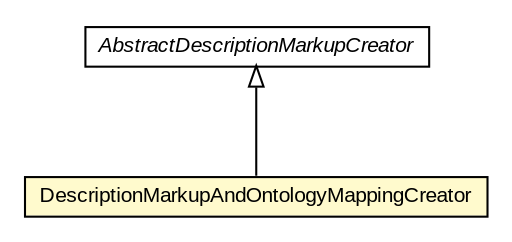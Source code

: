 #!/usr/local/bin/dot
#
# Class diagram 
# Generated by UMLGraph version R5_6-24-gf6e263 (http://www.umlgraph.org/)
#

digraph G {
	edge [fontname="arial",fontsize=10,labelfontname="arial",labelfontsize=10];
	node [fontname="arial",fontsize=10,shape=plaintext];
	nodesep=0.25;
	ranksep=0.5;
	// edu.arizona.biosemantics.semanticmarkup.markupelement.description.markup.DescriptionMarkupAndOntologyMappingCreator
	c53081 [label=<<table title="edu.arizona.biosemantics.semanticmarkup.markupelement.description.markup.DescriptionMarkupAndOntologyMappingCreator" border="0" cellborder="1" cellspacing="0" cellpadding="2" port="p" bgcolor="lemonChiffon" href="./DescriptionMarkupAndOntologyMappingCreator.html">
		<tr><td><table border="0" cellspacing="0" cellpadding="1">
<tr><td align="center" balign="center"> DescriptionMarkupAndOntologyMappingCreator </td></tr>
		</table></td></tr>
		</table>>, URL="./DescriptionMarkupAndOntologyMappingCreator.html", fontname="arial", fontcolor="black", fontsize=10.0];
	// edu.arizona.biosemantics.semanticmarkup.markupelement.description.markup.AbstractDescriptionMarkupCreator
	c53082 [label=<<table title="edu.arizona.biosemantics.semanticmarkup.markupelement.description.markup.AbstractDescriptionMarkupCreator" border="0" cellborder="1" cellspacing="0" cellpadding="2" port="p" href="./AbstractDescriptionMarkupCreator.html">
		<tr><td><table border="0" cellspacing="0" cellpadding="1">
<tr><td align="center" balign="center"><font face="arial italic"> AbstractDescriptionMarkupCreator </font></td></tr>
		</table></td></tr>
		</table>>, URL="./AbstractDescriptionMarkupCreator.html", fontname="arial", fontcolor="black", fontsize=10.0];
	//edu.arizona.biosemantics.semanticmarkup.markupelement.description.markup.DescriptionMarkupAndOntologyMappingCreator extends edu.arizona.biosemantics.semanticmarkup.markupelement.description.markup.AbstractDescriptionMarkupCreator
	c53082:p -> c53081:p [dir=back,arrowtail=empty];
}

